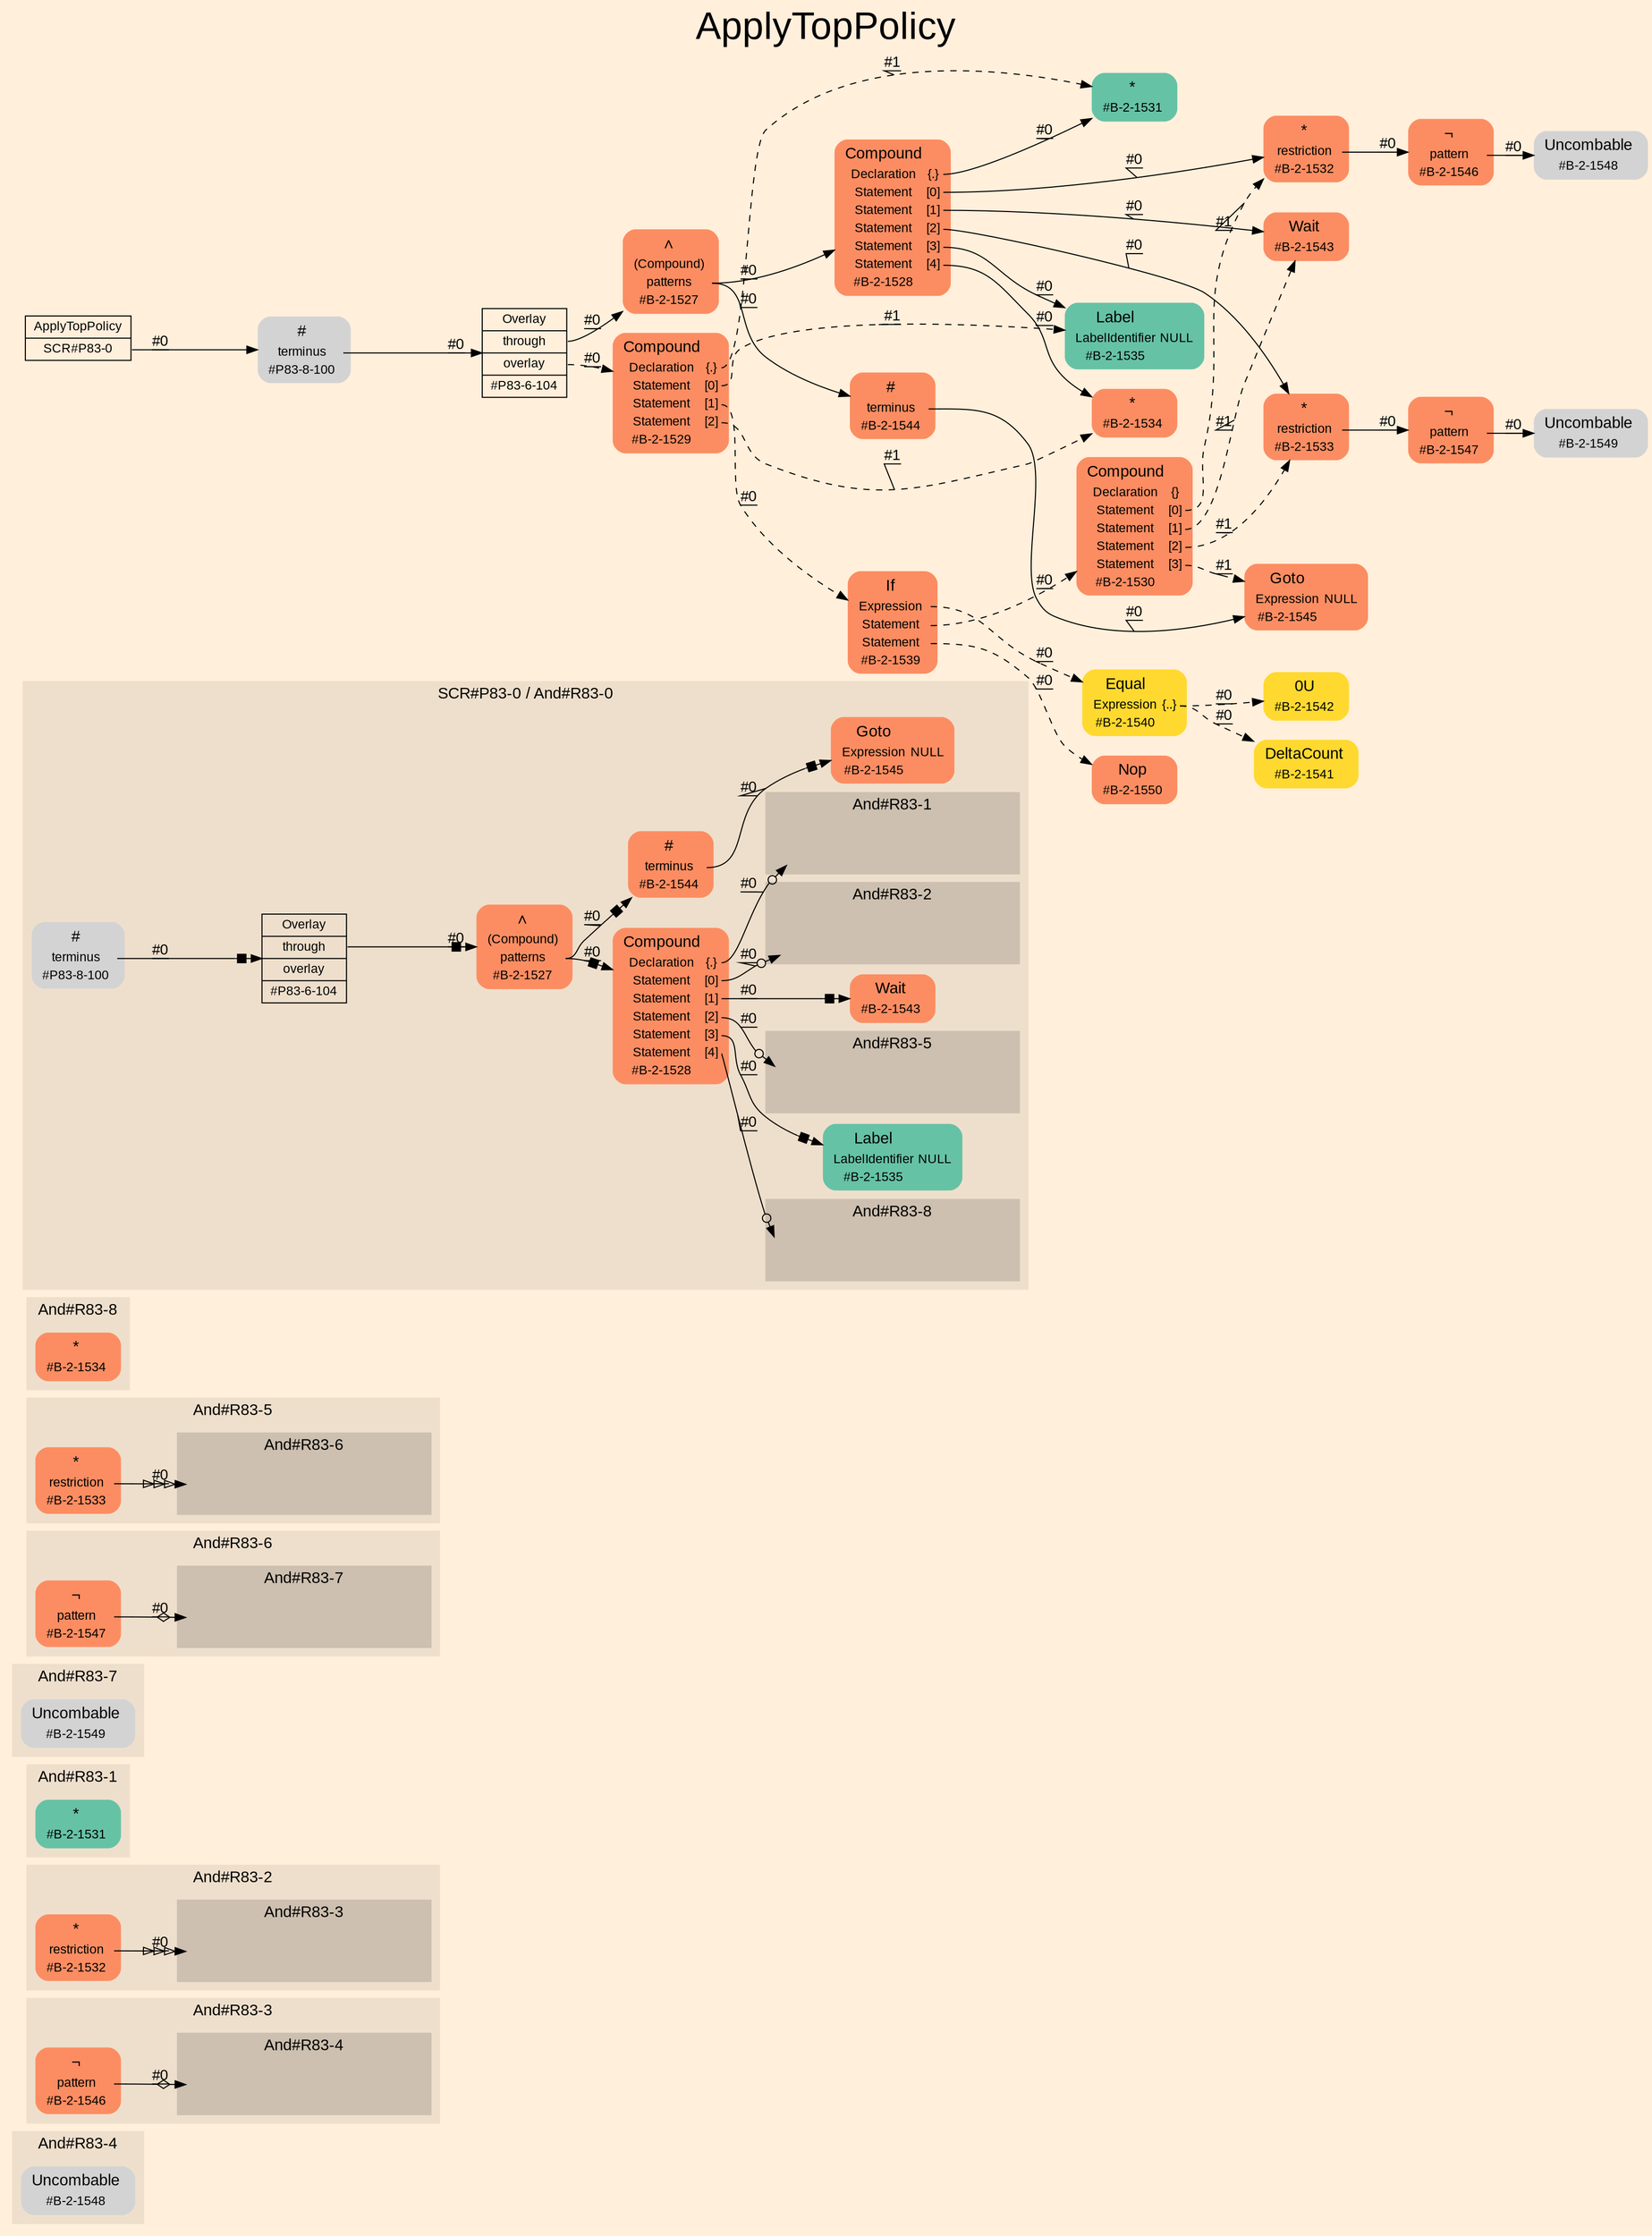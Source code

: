 digraph "ApplyTopPolicy" {
label = "ApplyTopPolicy"
labelloc = t
fontsize = "36"
graph [
    rankdir = "LR"
    ranksep = 0.3
    bgcolor = antiquewhite1
    color = black
    fontcolor = black
    fontname = "Arial"
];
node [
    fontname = "Arial"
];
edge [
    fontname = "Arial"
];

// -------------------- figure And#R83-4 --------------------
// -------- region And#R83-4 ----------
subgraph "clusterAnd#R83-4" {
    label = "And#R83-4"
    style = "filled"
    color = antiquewhite2
    fontsize = "15"
    // -------- block And#R83-4/#B-2-1548 ----------
    "And#R83-4/#B-2-1548" [
        shape = "plaintext"
        label = <<TABLE BORDER="0" CELLBORDER="0" CELLSPACING="0">
         <TR><TD><FONT POINT-SIZE="15.0">Uncombable</FONT></TD><TD></TD></TR>
         <TR><TD>#B-2-1548</TD><TD PORT="port0"></TD></TR>
        </TABLE>>
        style = "rounded,filled"
        fontsize = "12"
    ];
    
}


// -------------------- figure And#R83-3 --------------------
// -------- region And#R83-3 ----------
subgraph "clusterAnd#R83-3" {
    label = "And#R83-3"
    style = "filled"
    color = antiquewhite2
    fontsize = "15"
    // -------- block And#R83-3/#B-2-1546 ----------
    "And#R83-3/#B-2-1546" [
        shape = "plaintext"
        fillcolor = "/set28/2"
        label = <<TABLE BORDER="0" CELLBORDER="0" CELLSPACING="0">
         <TR><TD><FONT POINT-SIZE="15.0">¬</FONT></TD><TD></TD></TR>
         <TR><TD>pattern</TD><TD PORT="port0"></TD></TR>
         <TR><TD>#B-2-1546</TD><TD PORT="port1"></TD></TR>
        </TABLE>>
        style = "rounded,filled"
        fontsize = "12"
    ];
    
    "And#R83-3/#B-2-1546":port0 -> "And#R83-3/And#R83-4/#B-2-1548" [
        arrowhead="normalnoneodiamond"
        label = "#0"
        decorate = true
        color = black
        fontcolor = black
    ];
    
    // -------- region And#R83-3/And#R83-4 ----------
    subgraph "clusterAnd#R83-3/And#R83-4" {
        label = "And#R83-4"
        style = "filled"
        color = antiquewhite3
        fontsize = "15"
        // -------- block And#R83-3/And#R83-4/#B-2-1548 ----------
        "And#R83-3/And#R83-4/#B-2-1548" [
            shape = "none"
            style = "invisible"
        ];
        
    }
    
}


// -------------------- figure And#R83-2 --------------------
// -------- region And#R83-2 ----------
subgraph "clusterAnd#R83-2" {
    label = "And#R83-2"
    style = "filled"
    color = antiquewhite2
    fontsize = "15"
    // -------- block And#R83-2/#B-2-1532 ----------
    "And#R83-2/#B-2-1532" [
        shape = "plaintext"
        fillcolor = "/set28/2"
        label = <<TABLE BORDER="0" CELLBORDER="0" CELLSPACING="0">
         <TR><TD><FONT POINT-SIZE="15.0">*</FONT></TD><TD></TD></TR>
         <TR><TD>restriction</TD><TD PORT="port0"></TD></TR>
         <TR><TD>#B-2-1532</TD><TD PORT="port1"></TD></TR>
        </TABLE>>
        style = "rounded,filled"
        fontsize = "12"
    ];
    
    "And#R83-2/#B-2-1532":port0 -> "And#R83-2/And#R83-3/#B-2-1546" [
        arrowhead="normalonormalonormalonormal"
        label = "#0"
        decorate = true
        color = black
        fontcolor = black
    ];
    
    // -------- region And#R83-2/And#R83-3 ----------
    subgraph "clusterAnd#R83-2/And#R83-3" {
        label = "And#R83-3"
        style = "filled"
        color = antiquewhite3
        fontsize = "15"
        // -------- block And#R83-2/And#R83-3/#B-2-1546 ----------
        "And#R83-2/And#R83-3/#B-2-1546" [
            shape = "none"
            style = "invisible"
        ];
        
    }
    
}


// -------------------- figure And#R83-1 --------------------
// -------- region And#R83-1 ----------
subgraph "clusterAnd#R83-1" {
    label = "And#R83-1"
    style = "filled"
    color = antiquewhite2
    fontsize = "15"
    // -------- block And#R83-1/#B-2-1531 ----------
    "And#R83-1/#B-2-1531" [
        shape = "plaintext"
        fillcolor = "/set28/1"
        label = <<TABLE BORDER="0" CELLBORDER="0" CELLSPACING="0">
         <TR><TD><FONT POINT-SIZE="15.0">*</FONT></TD><TD></TD></TR>
         <TR><TD>#B-2-1531</TD><TD PORT="port0"></TD></TR>
        </TABLE>>
        style = "rounded,filled"
        fontsize = "12"
    ];
    
}


// -------------------- figure And#R83-7 --------------------
// -------- region And#R83-7 ----------
subgraph "clusterAnd#R83-7" {
    label = "And#R83-7"
    style = "filled"
    color = antiquewhite2
    fontsize = "15"
    // -------- block And#R83-7/#B-2-1549 ----------
    "And#R83-7/#B-2-1549" [
        shape = "plaintext"
        label = <<TABLE BORDER="0" CELLBORDER="0" CELLSPACING="0">
         <TR><TD><FONT POINT-SIZE="15.0">Uncombable</FONT></TD><TD></TD></TR>
         <TR><TD>#B-2-1549</TD><TD PORT="port0"></TD></TR>
        </TABLE>>
        style = "rounded,filled"
        fontsize = "12"
    ];
    
}


// -------------------- figure And#R83-6 --------------------
// -------- region And#R83-6 ----------
subgraph "clusterAnd#R83-6" {
    label = "And#R83-6"
    style = "filled"
    color = antiquewhite2
    fontsize = "15"
    // -------- block And#R83-6/#B-2-1547 ----------
    "And#R83-6/#B-2-1547" [
        shape = "plaintext"
        fillcolor = "/set28/2"
        label = <<TABLE BORDER="0" CELLBORDER="0" CELLSPACING="0">
         <TR><TD><FONT POINT-SIZE="15.0">¬</FONT></TD><TD></TD></TR>
         <TR><TD>pattern</TD><TD PORT="port0"></TD></TR>
         <TR><TD>#B-2-1547</TD><TD PORT="port1"></TD></TR>
        </TABLE>>
        style = "rounded,filled"
        fontsize = "12"
    ];
    
    "And#R83-6/#B-2-1547":port0 -> "And#R83-6/And#R83-7/#B-2-1549" [
        arrowhead="normalnoneodiamond"
        label = "#0"
        decorate = true
        color = black
        fontcolor = black
    ];
    
    // -------- region And#R83-6/And#R83-7 ----------
    subgraph "clusterAnd#R83-6/And#R83-7" {
        label = "And#R83-7"
        style = "filled"
        color = antiquewhite3
        fontsize = "15"
        // -------- block And#R83-6/And#R83-7/#B-2-1549 ----------
        "And#R83-6/And#R83-7/#B-2-1549" [
            shape = "none"
            style = "invisible"
        ];
        
    }
    
}


// -------------------- figure And#R83-5 --------------------
// -------- region And#R83-5 ----------
subgraph "clusterAnd#R83-5" {
    label = "And#R83-5"
    style = "filled"
    color = antiquewhite2
    fontsize = "15"
    // -------- block And#R83-5/#B-2-1533 ----------
    "And#R83-5/#B-2-1533" [
        shape = "plaintext"
        fillcolor = "/set28/2"
        label = <<TABLE BORDER="0" CELLBORDER="0" CELLSPACING="0">
         <TR><TD><FONT POINT-SIZE="15.0">*</FONT></TD><TD></TD></TR>
         <TR><TD>restriction</TD><TD PORT="port0"></TD></TR>
         <TR><TD>#B-2-1533</TD><TD PORT="port1"></TD></TR>
        </TABLE>>
        style = "rounded,filled"
        fontsize = "12"
    ];
    
    "And#R83-5/#B-2-1533":port0 -> "And#R83-5/And#R83-6/#B-2-1547" [
        arrowhead="normalonormalonormalonormal"
        label = "#0"
        decorate = true
        color = black
        fontcolor = black
    ];
    
    // -------- region And#R83-5/And#R83-6 ----------
    subgraph "clusterAnd#R83-5/And#R83-6" {
        label = "And#R83-6"
        style = "filled"
        color = antiquewhite3
        fontsize = "15"
        // -------- block And#R83-5/And#R83-6/#B-2-1547 ----------
        "And#R83-5/And#R83-6/#B-2-1547" [
            shape = "none"
            style = "invisible"
        ];
        
    }
    
}


// -------------------- figure And#R83-8 --------------------
// -------- region And#R83-8 ----------
subgraph "clusterAnd#R83-8" {
    label = "And#R83-8"
    style = "filled"
    color = antiquewhite2
    fontsize = "15"
    // -------- block And#R83-8/#B-2-1534 ----------
    "And#R83-8/#B-2-1534" [
        shape = "plaintext"
        fillcolor = "/set28/2"
        label = <<TABLE BORDER="0" CELLBORDER="0" CELLSPACING="0">
         <TR><TD><FONT POINT-SIZE="15.0">*</FONT></TD><TD></TD></TR>
         <TR><TD>#B-2-1534</TD><TD PORT="port0"></TD></TR>
        </TABLE>>
        style = "rounded,filled"
        fontsize = "12"
    ];
    
}


// -------------------- figure And#R83-0 --------------------
// -------- region And#R83-0 ----------
subgraph "clusterAnd#R83-0" {
    label = "SCR#P83-0 / And#R83-0"
    style = "filled"
    color = antiquewhite2
    fontsize = "15"
    // -------- block And#R83-0/#B-2-1527 ----------
    "And#R83-0/#B-2-1527" [
        shape = "plaintext"
        fillcolor = "/set28/2"
        label = <<TABLE BORDER="0" CELLBORDER="0" CELLSPACING="0">
         <TR><TD><FONT POINT-SIZE="15.0">∧</FONT></TD><TD></TD></TR>
         <TR><TD>(Compound)</TD><TD PORT="port0"></TD></TR>
         <TR><TD>patterns</TD><TD PORT="port1"></TD></TR>
         <TR><TD>#B-2-1527</TD><TD PORT="port2"></TD></TR>
        </TABLE>>
        style = "rounded,filled"
        fontsize = "12"
    ];
    
    "And#R83-0/#B-2-1527":port1 -> "And#R83-0/#B-2-1528" [
        arrowhead="normalnonebox"
        label = "#0"
        decorate = true
        color = black
        fontcolor = black
    ];
    
    "And#R83-0/#B-2-1527":port1 -> "And#R83-0/#B-2-1544" [
        arrowhead="normalnonebox"
        label = "#0"
        decorate = true
        color = black
        fontcolor = black
    ];
    
    // -------- block And#R83-0/#B-2-1528 ----------
    "And#R83-0/#B-2-1528" [
        shape = "plaintext"
        fillcolor = "/set28/2"
        label = <<TABLE BORDER="0" CELLBORDER="0" CELLSPACING="0">
         <TR><TD><FONT POINT-SIZE="15.0">Compound</FONT></TD><TD></TD></TR>
         <TR><TD>Declaration</TD><TD PORT="port0">{.}</TD></TR>
         <TR><TD>Statement</TD><TD PORT="port1">[0]</TD></TR>
         <TR><TD>Statement</TD><TD PORT="port2">[1]</TD></TR>
         <TR><TD>Statement</TD><TD PORT="port3">[2]</TD></TR>
         <TR><TD>Statement</TD><TD PORT="port4">[3]</TD></TR>
         <TR><TD>Statement</TD><TD PORT="port5">[4]</TD></TR>
         <TR><TD>#B-2-1528</TD><TD PORT="port6"></TD></TR>
        </TABLE>>
        style = "rounded,filled"
        fontsize = "12"
    ];
    
    "And#R83-0/#B-2-1528":port0 -> "And#R83-0/And#R83-1/#B-2-1531" [
        arrowhead="normalnoneodot"
        label = "#0"
        decorate = true
        color = black
        fontcolor = black
    ];
    
    "And#R83-0/#B-2-1528":port1 -> "And#R83-0/And#R83-2/#B-2-1532" [
        arrowhead="normalnoneodot"
        label = "#0"
        decorate = true
        color = black
        fontcolor = black
    ];
    
    "And#R83-0/#B-2-1528":port2 -> "And#R83-0/#B-2-1543" [
        arrowhead="normalnonebox"
        label = "#0"
        decorate = true
        color = black
        fontcolor = black
    ];
    
    "And#R83-0/#B-2-1528":port3 -> "And#R83-0/And#R83-5/#B-2-1533" [
        arrowhead="normalnoneodot"
        label = "#0"
        decorate = true
        color = black
        fontcolor = black
    ];
    
    "And#R83-0/#B-2-1528":port4 -> "And#R83-0/#B-2-1535" [
        arrowhead="normalnonebox"
        label = "#0"
        decorate = true
        color = black
        fontcolor = black
    ];
    
    "And#R83-0/#B-2-1528":port5 -> "And#R83-0/And#R83-8/#B-2-1534" [
        arrowhead="normalnoneodot"
        label = "#0"
        decorate = true
        color = black
        fontcolor = black
    ];
    
    // -------- block And#R83-0/#B-2-1535 ----------
    "And#R83-0/#B-2-1535" [
        shape = "plaintext"
        fillcolor = "/set28/1"
        label = <<TABLE BORDER="0" CELLBORDER="0" CELLSPACING="0">
         <TR><TD><FONT POINT-SIZE="15.0">Label</FONT></TD><TD></TD></TR>
         <TR><TD>LabelIdentifier</TD><TD PORT="port0">NULL</TD></TR>
         <TR><TD>#B-2-1535</TD><TD PORT="port1"></TD></TR>
        </TABLE>>
        style = "rounded,filled"
        fontsize = "12"
    ];
    
    // -------- block And#R83-0/#B-2-1543 ----------
    "And#R83-0/#B-2-1543" [
        shape = "plaintext"
        fillcolor = "/set28/2"
        label = <<TABLE BORDER="0" CELLBORDER="0" CELLSPACING="0">
         <TR><TD><FONT POINT-SIZE="15.0">Wait</FONT></TD><TD></TD></TR>
         <TR><TD>#B-2-1543</TD><TD PORT="port0"></TD></TR>
        </TABLE>>
        style = "rounded,filled"
        fontsize = "12"
    ];
    
    // -------- block And#R83-0/#B-2-1544 ----------
    "And#R83-0/#B-2-1544" [
        shape = "plaintext"
        fillcolor = "/set28/2"
        label = <<TABLE BORDER="0" CELLBORDER="0" CELLSPACING="0">
         <TR><TD><FONT POINT-SIZE="15.0">#</FONT></TD><TD></TD></TR>
         <TR><TD>terminus</TD><TD PORT="port0"></TD></TR>
         <TR><TD>#B-2-1544</TD><TD PORT="port1"></TD></TR>
        </TABLE>>
        style = "rounded,filled"
        fontsize = "12"
    ];
    
    "And#R83-0/#B-2-1544":port0 -> "And#R83-0/#B-2-1545" [
        arrowhead="normalnonebox"
        label = "#0"
        decorate = true
        color = black
        fontcolor = black
    ];
    
    // -------- block And#R83-0/#B-2-1545 ----------
    "And#R83-0/#B-2-1545" [
        shape = "plaintext"
        fillcolor = "/set28/2"
        label = <<TABLE BORDER="0" CELLBORDER="0" CELLSPACING="0">
         <TR><TD><FONT POINT-SIZE="15.0">Goto</FONT></TD><TD></TD></TR>
         <TR><TD>Expression</TD><TD PORT="port0">NULL</TD></TR>
         <TR><TD>#B-2-1545</TD><TD PORT="port1"></TD></TR>
        </TABLE>>
        style = "rounded,filled"
        fontsize = "12"
    ];
    
    // -------- block And#R83-0/#P83-6-104 ----------
    "And#R83-0/#P83-6-104" [
        shape = "record"
        fillcolor = antiquewhite2
        label = "<fixed> Overlay | <port0> through | <port1> overlay | <port2> #P83-6-104"
        style = "filled"
        fontsize = "12"
        color = black
        fontcolor = black
    ];
    
    "And#R83-0/#P83-6-104":port0 -> "And#R83-0/#B-2-1527" [
        arrowhead="normalnonebox"
        label = "#0"
        decorate = true
        color = black
        fontcolor = black
    ];
    
    // -------- block And#R83-0/#P83-8-100 ----------
    "And#R83-0/#P83-8-100" [
        shape = "plaintext"
        label = <<TABLE BORDER="0" CELLBORDER="0" CELLSPACING="0">
         <TR><TD><FONT POINT-SIZE="15.0">#</FONT></TD><TD></TD></TR>
         <TR><TD>terminus</TD><TD PORT="port0"></TD></TR>
         <TR><TD>#P83-8-100</TD><TD PORT="port1"></TD></TR>
        </TABLE>>
        style = "rounded,filled"
        fontsize = "12"
    ];
    
    "And#R83-0/#P83-8-100":port0 -> "And#R83-0/#P83-6-104" [
        arrowhead="normalnonebox"
        label = "#0"
        decorate = true
        color = black
        fontcolor = black
    ];
    
    // -------- region And#R83-0/And#R83-1 ----------
    subgraph "clusterAnd#R83-0/And#R83-1" {
        label = "And#R83-1"
        style = "filled"
        color = antiquewhite3
        fontsize = "15"
        // -------- block And#R83-0/And#R83-1/#B-2-1531 ----------
        "And#R83-0/And#R83-1/#B-2-1531" [
            shape = "none"
            style = "invisible"
        ];
        
    }
    
    // -------- region And#R83-0/And#R83-2 ----------
    subgraph "clusterAnd#R83-0/And#R83-2" {
        label = "And#R83-2"
        style = "filled"
        color = antiquewhite3
        fontsize = "15"
        // -------- block And#R83-0/And#R83-2/#B-2-1532 ----------
        "And#R83-0/And#R83-2/#B-2-1532" [
            shape = "none"
            style = "invisible"
        ];
        
    }
    
    // -------- region And#R83-0/And#R83-5 ----------
    subgraph "clusterAnd#R83-0/And#R83-5" {
        label = "And#R83-5"
        style = "filled"
        color = antiquewhite3
        fontsize = "15"
        // -------- block And#R83-0/And#R83-5/#B-2-1533 ----------
        "And#R83-0/And#R83-5/#B-2-1533" [
            shape = "none"
            style = "invisible"
        ];
        
    }
    
    // -------- region And#R83-0/And#R83-8 ----------
    subgraph "clusterAnd#R83-0/And#R83-8" {
        label = "And#R83-8"
        style = "filled"
        color = antiquewhite3
        fontsize = "15"
        // -------- block And#R83-0/And#R83-8/#B-2-1534 ----------
        "And#R83-0/And#R83-8/#B-2-1534" [
            shape = "none"
            style = "invisible"
        ];
        
    }
    
}


// -------------------- transformation figure --------------------
// -------- block CR#P83-0 ----------
"CR#P83-0" [
    shape = "record"
    fillcolor = antiquewhite1
    label = "<fixed> ApplyTopPolicy | <port0> SCR#P83-0"
    style = "filled"
    fontsize = "12"
    color = black
    fontcolor = black
];

"CR#P83-0":port0 -> "#P83-8-100" [
    label = "#0"
    decorate = true
    color = black
    fontcolor = black
];

// -------- block #P83-8-100 ----------
"#P83-8-100" [
    shape = "plaintext"
    label = <<TABLE BORDER="0" CELLBORDER="0" CELLSPACING="0">
     <TR><TD><FONT POINT-SIZE="15.0">#</FONT></TD><TD></TD></TR>
     <TR><TD>terminus</TD><TD PORT="port0"></TD></TR>
     <TR><TD>#P83-8-100</TD><TD PORT="port1"></TD></TR>
    </TABLE>>
    style = "rounded,filled"
    fontsize = "12"
];

"#P83-8-100":port0 -> "#P83-6-104" [
    label = "#0"
    decorate = true
    color = black
    fontcolor = black
];

// -------- block #P83-6-104 ----------
"#P83-6-104" [
    shape = "record"
    fillcolor = antiquewhite1
    label = "<fixed> Overlay | <port0> through | <port1> overlay | <port2> #P83-6-104"
    style = "filled"
    fontsize = "12"
    color = black
    fontcolor = black
];

"#P83-6-104":port0 -> "#B-2-1527" [
    label = "#0"
    decorate = true
    color = black
    fontcolor = black
];

"#P83-6-104":port1 -> "#B-2-1529" [
    style="dashed"
    label = "#0"
    decorate = true
    color = black
    fontcolor = black
];

// -------- block #B-2-1527 ----------
"#B-2-1527" [
    shape = "plaintext"
    fillcolor = "/set28/2"
    label = <<TABLE BORDER="0" CELLBORDER="0" CELLSPACING="0">
     <TR><TD><FONT POINT-SIZE="15.0">∧</FONT></TD><TD></TD></TR>
     <TR><TD>(Compound)</TD><TD PORT="port0"></TD></TR>
     <TR><TD>patterns</TD><TD PORT="port1"></TD></TR>
     <TR><TD>#B-2-1527</TD><TD PORT="port2"></TD></TR>
    </TABLE>>
    style = "rounded,filled"
    fontsize = "12"
];

"#B-2-1527":port1 -> "#B-2-1528" [
    label = "#0"
    decorate = true
    color = black
    fontcolor = black
];

"#B-2-1527":port1 -> "#B-2-1544" [
    label = "#0"
    decorate = true
    color = black
    fontcolor = black
];

// -------- block #B-2-1528 ----------
"#B-2-1528" [
    shape = "plaintext"
    fillcolor = "/set28/2"
    label = <<TABLE BORDER="0" CELLBORDER="0" CELLSPACING="0">
     <TR><TD><FONT POINT-SIZE="15.0">Compound</FONT></TD><TD></TD></TR>
     <TR><TD>Declaration</TD><TD PORT="port0">{.}</TD></TR>
     <TR><TD>Statement</TD><TD PORT="port1">[0]</TD></TR>
     <TR><TD>Statement</TD><TD PORT="port2">[1]</TD></TR>
     <TR><TD>Statement</TD><TD PORT="port3">[2]</TD></TR>
     <TR><TD>Statement</TD><TD PORT="port4">[3]</TD></TR>
     <TR><TD>Statement</TD><TD PORT="port5">[4]</TD></TR>
     <TR><TD>#B-2-1528</TD><TD PORT="port6"></TD></TR>
    </TABLE>>
    style = "rounded,filled"
    fontsize = "12"
];

"#B-2-1528":port0 -> "#B-2-1531" [
    label = "#0"
    decorate = true
    color = black
    fontcolor = black
];

"#B-2-1528":port1 -> "#B-2-1532" [
    label = "#0"
    decorate = true
    color = black
    fontcolor = black
];

"#B-2-1528":port2 -> "#B-2-1543" [
    label = "#0"
    decorate = true
    color = black
    fontcolor = black
];

"#B-2-1528":port3 -> "#B-2-1533" [
    label = "#0"
    decorate = true
    color = black
    fontcolor = black
];

"#B-2-1528":port4 -> "#B-2-1535" [
    label = "#0"
    decorate = true
    color = black
    fontcolor = black
];

"#B-2-1528":port5 -> "#B-2-1534" [
    label = "#0"
    decorate = true
    color = black
    fontcolor = black
];

// -------- block #B-2-1531 ----------
"#B-2-1531" [
    shape = "plaintext"
    fillcolor = "/set28/1"
    label = <<TABLE BORDER="0" CELLBORDER="0" CELLSPACING="0">
     <TR><TD><FONT POINT-SIZE="15.0">*</FONT></TD><TD></TD></TR>
     <TR><TD>#B-2-1531</TD><TD PORT="port0"></TD></TR>
    </TABLE>>
    style = "rounded,filled"
    fontsize = "12"
];

// -------- block #B-2-1532 ----------
"#B-2-1532" [
    shape = "plaintext"
    fillcolor = "/set28/2"
    label = <<TABLE BORDER="0" CELLBORDER="0" CELLSPACING="0">
     <TR><TD><FONT POINT-SIZE="15.0">*</FONT></TD><TD></TD></TR>
     <TR><TD>restriction</TD><TD PORT="port0"></TD></TR>
     <TR><TD>#B-2-1532</TD><TD PORT="port1"></TD></TR>
    </TABLE>>
    style = "rounded,filled"
    fontsize = "12"
];

"#B-2-1532":port0 -> "#B-2-1546" [
    label = "#0"
    decorate = true
    color = black
    fontcolor = black
];

// -------- block #B-2-1546 ----------
"#B-2-1546" [
    shape = "plaintext"
    fillcolor = "/set28/2"
    label = <<TABLE BORDER="0" CELLBORDER="0" CELLSPACING="0">
     <TR><TD><FONT POINT-SIZE="15.0">¬</FONT></TD><TD></TD></TR>
     <TR><TD>pattern</TD><TD PORT="port0"></TD></TR>
     <TR><TD>#B-2-1546</TD><TD PORT="port1"></TD></TR>
    </TABLE>>
    style = "rounded,filled"
    fontsize = "12"
];

"#B-2-1546":port0 -> "#B-2-1548" [
    label = "#0"
    decorate = true
    color = black
    fontcolor = black
];

// -------- block #B-2-1548 ----------
"#B-2-1548" [
    shape = "plaintext"
    label = <<TABLE BORDER="0" CELLBORDER="0" CELLSPACING="0">
     <TR><TD><FONT POINT-SIZE="15.0">Uncombable</FONT></TD><TD></TD></TR>
     <TR><TD>#B-2-1548</TD><TD PORT="port0"></TD></TR>
    </TABLE>>
    style = "rounded,filled"
    fontsize = "12"
];

// -------- block #B-2-1543 ----------
"#B-2-1543" [
    shape = "plaintext"
    fillcolor = "/set28/2"
    label = <<TABLE BORDER="0" CELLBORDER="0" CELLSPACING="0">
     <TR><TD><FONT POINT-SIZE="15.0">Wait</FONT></TD><TD></TD></TR>
     <TR><TD>#B-2-1543</TD><TD PORT="port0"></TD></TR>
    </TABLE>>
    style = "rounded,filled"
    fontsize = "12"
];

// -------- block #B-2-1533 ----------
"#B-2-1533" [
    shape = "plaintext"
    fillcolor = "/set28/2"
    label = <<TABLE BORDER="0" CELLBORDER="0" CELLSPACING="0">
     <TR><TD><FONT POINT-SIZE="15.0">*</FONT></TD><TD></TD></TR>
     <TR><TD>restriction</TD><TD PORT="port0"></TD></TR>
     <TR><TD>#B-2-1533</TD><TD PORT="port1"></TD></TR>
    </TABLE>>
    style = "rounded,filled"
    fontsize = "12"
];

"#B-2-1533":port0 -> "#B-2-1547" [
    label = "#0"
    decorate = true
    color = black
    fontcolor = black
];

// -------- block #B-2-1547 ----------
"#B-2-1547" [
    shape = "plaintext"
    fillcolor = "/set28/2"
    label = <<TABLE BORDER="0" CELLBORDER="0" CELLSPACING="0">
     <TR><TD><FONT POINT-SIZE="15.0">¬</FONT></TD><TD></TD></TR>
     <TR><TD>pattern</TD><TD PORT="port0"></TD></TR>
     <TR><TD>#B-2-1547</TD><TD PORT="port1"></TD></TR>
    </TABLE>>
    style = "rounded,filled"
    fontsize = "12"
];

"#B-2-1547":port0 -> "#B-2-1549" [
    label = "#0"
    decorate = true
    color = black
    fontcolor = black
];

// -------- block #B-2-1549 ----------
"#B-2-1549" [
    shape = "plaintext"
    label = <<TABLE BORDER="0" CELLBORDER="0" CELLSPACING="0">
     <TR><TD><FONT POINT-SIZE="15.0">Uncombable</FONT></TD><TD></TD></TR>
     <TR><TD>#B-2-1549</TD><TD PORT="port0"></TD></TR>
    </TABLE>>
    style = "rounded,filled"
    fontsize = "12"
];

// -------- block #B-2-1535 ----------
"#B-2-1535" [
    shape = "plaintext"
    fillcolor = "/set28/1"
    label = <<TABLE BORDER="0" CELLBORDER="0" CELLSPACING="0">
     <TR><TD><FONT POINT-SIZE="15.0">Label</FONT></TD><TD></TD></TR>
     <TR><TD>LabelIdentifier</TD><TD PORT="port0">NULL</TD></TR>
     <TR><TD>#B-2-1535</TD><TD PORT="port1"></TD></TR>
    </TABLE>>
    style = "rounded,filled"
    fontsize = "12"
];

// -------- block #B-2-1534 ----------
"#B-2-1534" [
    shape = "plaintext"
    fillcolor = "/set28/2"
    label = <<TABLE BORDER="0" CELLBORDER="0" CELLSPACING="0">
     <TR><TD><FONT POINT-SIZE="15.0">*</FONT></TD><TD></TD></TR>
     <TR><TD>#B-2-1534</TD><TD PORT="port0"></TD></TR>
    </TABLE>>
    style = "rounded,filled"
    fontsize = "12"
];

// -------- block #B-2-1544 ----------
"#B-2-1544" [
    shape = "plaintext"
    fillcolor = "/set28/2"
    label = <<TABLE BORDER="0" CELLBORDER="0" CELLSPACING="0">
     <TR><TD><FONT POINT-SIZE="15.0">#</FONT></TD><TD></TD></TR>
     <TR><TD>terminus</TD><TD PORT="port0"></TD></TR>
     <TR><TD>#B-2-1544</TD><TD PORT="port1"></TD></TR>
    </TABLE>>
    style = "rounded,filled"
    fontsize = "12"
];

"#B-2-1544":port0 -> "#B-2-1545" [
    label = "#0"
    decorate = true
    color = black
    fontcolor = black
];

// -------- block #B-2-1545 ----------
"#B-2-1545" [
    shape = "plaintext"
    fillcolor = "/set28/2"
    label = <<TABLE BORDER="0" CELLBORDER="0" CELLSPACING="0">
     <TR><TD><FONT POINT-SIZE="15.0">Goto</FONT></TD><TD></TD></TR>
     <TR><TD>Expression</TD><TD PORT="port0">NULL</TD></TR>
     <TR><TD>#B-2-1545</TD><TD PORT="port1"></TD></TR>
    </TABLE>>
    style = "rounded,filled"
    fontsize = "12"
];

// -------- block #B-2-1529 ----------
"#B-2-1529" [
    shape = "plaintext"
    fillcolor = "/set28/2"
    label = <<TABLE BORDER="0" CELLBORDER="0" CELLSPACING="0">
     <TR><TD><FONT POINT-SIZE="15.0">Compound</FONT></TD><TD></TD></TR>
     <TR><TD>Declaration</TD><TD PORT="port0">{.}</TD></TR>
     <TR><TD>Statement</TD><TD PORT="port1">[0]</TD></TR>
     <TR><TD>Statement</TD><TD PORT="port2">[1]</TD></TR>
     <TR><TD>Statement</TD><TD PORT="port3">[2]</TD></TR>
     <TR><TD>#B-2-1529</TD><TD PORT="port4"></TD></TR>
    </TABLE>>
    style = "rounded,filled"
    fontsize = "12"
];

"#B-2-1529":port0 -> "#B-2-1531" [
    style="dashed"
    label = "#1"
    decorate = true
    color = black
    fontcolor = black
];

"#B-2-1529":port1 -> "#B-2-1535" [
    style="dashed"
    label = "#1"
    decorate = true
    color = black
    fontcolor = black
];

"#B-2-1529":port2 -> "#B-2-1539" [
    style="dashed"
    label = "#0"
    decorate = true
    color = black
    fontcolor = black
];

"#B-2-1529":port3 -> "#B-2-1534" [
    style="dashed"
    label = "#1"
    decorate = true
    color = black
    fontcolor = black
];

// -------- block #B-2-1539 ----------
"#B-2-1539" [
    shape = "plaintext"
    fillcolor = "/set28/2"
    label = <<TABLE BORDER="0" CELLBORDER="0" CELLSPACING="0">
     <TR><TD><FONT POINT-SIZE="15.0">If</FONT></TD><TD></TD></TR>
     <TR><TD>Expression</TD><TD PORT="port0"></TD></TR>
     <TR><TD>Statement</TD><TD PORT="port1"></TD></TR>
     <TR><TD>Statement</TD><TD PORT="port2"></TD></TR>
     <TR><TD>#B-2-1539</TD><TD PORT="port3"></TD></TR>
    </TABLE>>
    style = "rounded,filled"
    fontsize = "12"
];

"#B-2-1539":port0 -> "#B-2-1540" [
    style="dashed"
    label = "#0"
    decorate = true
    color = black
    fontcolor = black
];

"#B-2-1539":port1 -> "#B-2-1530" [
    style="dashed"
    label = "#0"
    decorate = true
    color = black
    fontcolor = black
];

"#B-2-1539":port2 -> "#B-2-1550" [
    style="dashed"
    label = "#0"
    decorate = true
    color = black
    fontcolor = black
];

// -------- block #B-2-1540 ----------
"#B-2-1540" [
    shape = "plaintext"
    fillcolor = "/set28/6"
    label = <<TABLE BORDER="0" CELLBORDER="0" CELLSPACING="0">
     <TR><TD><FONT POINT-SIZE="15.0">Equal</FONT></TD><TD></TD></TR>
     <TR><TD>Expression</TD><TD PORT="port0">{..}</TD></TR>
     <TR><TD>#B-2-1540</TD><TD PORT="port1"></TD></TR>
    </TABLE>>
    style = "rounded,filled"
    fontsize = "12"
];

"#B-2-1540":port0 -> "#B-2-1541" [
    style="dashed"
    label = "#0"
    decorate = true
    color = black
    fontcolor = black
];

"#B-2-1540":port0 -> "#B-2-1542" [
    style="dashed"
    label = "#0"
    decorate = true
    color = black
    fontcolor = black
];

// -------- block #B-2-1541 ----------
"#B-2-1541" [
    shape = "plaintext"
    fillcolor = "/set28/6"
    label = <<TABLE BORDER="0" CELLBORDER="0" CELLSPACING="0">
     <TR><TD><FONT POINT-SIZE="15.0">DeltaCount</FONT></TD><TD></TD></TR>
     <TR><TD>#B-2-1541</TD><TD PORT="port0"></TD></TR>
    </TABLE>>
    style = "rounded,filled"
    fontsize = "12"
];

// -------- block #B-2-1542 ----------
"#B-2-1542" [
    shape = "plaintext"
    fillcolor = "/set28/6"
    label = <<TABLE BORDER="0" CELLBORDER="0" CELLSPACING="0">
     <TR><TD><FONT POINT-SIZE="15.0">0U</FONT></TD><TD></TD></TR>
     <TR><TD>#B-2-1542</TD><TD PORT="port0"></TD></TR>
    </TABLE>>
    style = "rounded,filled"
    fontsize = "12"
];

// -------- block #B-2-1530 ----------
"#B-2-1530" [
    shape = "plaintext"
    fillcolor = "/set28/2"
    label = <<TABLE BORDER="0" CELLBORDER="0" CELLSPACING="0">
     <TR><TD><FONT POINT-SIZE="15.0">Compound</FONT></TD><TD></TD></TR>
     <TR><TD>Declaration</TD><TD PORT="port0">{}</TD></TR>
     <TR><TD>Statement</TD><TD PORT="port1">[0]</TD></TR>
     <TR><TD>Statement</TD><TD PORT="port2">[1]</TD></TR>
     <TR><TD>Statement</TD><TD PORT="port3">[2]</TD></TR>
     <TR><TD>Statement</TD><TD PORT="port4">[3]</TD></TR>
     <TR><TD>#B-2-1530</TD><TD PORT="port5"></TD></TR>
    </TABLE>>
    style = "rounded,filled"
    fontsize = "12"
];

"#B-2-1530":port1 -> "#B-2-1532" [
    style="dashed"
    label = "#1"
    decorate = true
    color = black
    fontcolor = black
];

"#B-2-1530":port2 -> "#B-2-1543" [
    style="dashed"
    label = "#1"
    decorate = true
    color = black
    fontcolor = black
];

"#B-2-1530":port3 -> "#B-2-1533" [
    style="dashed"
    label = "#1"
    decorate = true
    color = black
    fontcolor = black
];

"#B-2-1530":port4 -> "#B-2-1545" [
    style="dashed"
    label = "#1"
    decorate = true
    color = black
    fontcolor = black
];

// -------- block #B-2-1550 ----------
"#B-2-1550" [
    shape = "plaintext"
    fillcolor = "/set28/2"
    label = <<TABLE BORDER="0" CELLBORDER="0" CELLSPACING="0">
     <TR><TD><FONT POINT-SIZE="15.0">Nop</FONT></TD><TD></TD></TR>
     <TR><TD>#B-2-1550</TD><TD PORT="port0"></TD></TR>
    </TABLE>>
    style = "rounded,filled"
    fontsize = "12"
];


}
